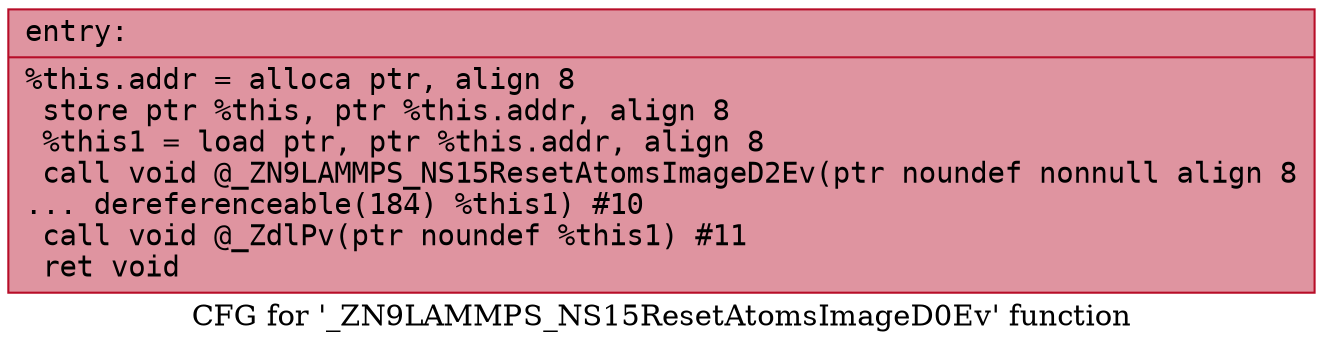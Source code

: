 digraph "CFG for '_ZN9LAMMPS_NS15ResetAtomsImageD0Ev' function" {
	label="CFG for '_ZN9LAMMPS_NS15ResetAtomsImageD0Ev' function";

	Node0x55f3fc7d1010 [shape=record,color="#b70d28ff", style=filled, fillcolor="#b70d2870" fontname="Courier",label="{entry:\l|  %this.addr = alloca ptr, align 8\l  store ptr %this, ptr %this.addr, align 8\l  %this1 = load ptr, ptr %this.addr, align 8\l  call void @_ZN9LAMMPS_NS15ResetAtomsImageD2Ev(ptr noundef nonnull align 8\l... dereferenceable(184) %this1) #10\l  call void @_ZdlPv(ptr noundef %this1) #11\l  ret void\l}"];
}
